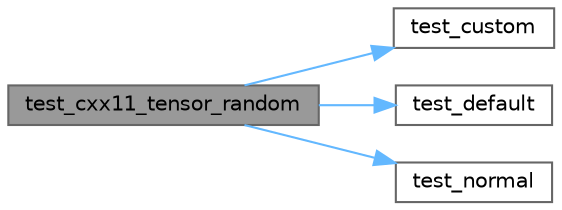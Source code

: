 digraph "test_cxx11_tensor_random"
{
 // LATEX_PDF_SIZE
  bgcolor="transparent";
  edge [fontname=Helvetica,fontsize=10,labelfontname=Helvetica,labelfontsize=10];
  node [fontname=Helvetica,fontsize=10,shape=box,height=0.2,width=0.4];
  rankdir="LR";
  Node1 [id="Node000001",label="test_cxx11_tensor_random",height=0.2,width=0.4,color="gray40", fillcolor="grey60", style="filled", fontcolor="black",tooltip=" "];
  Node1 -> Node2 [id="edge1_Node000001_Node000002",color="steelblue1",style="solid",tooltip=" "];
  Node2 [id="Node000002",label="test_custom",height=0.2,width=0.4,color="grey40", fillcolor="white", style="filled",URL="$cxx11__tensor__random_8cpp.html#afb6d856226fe72879bdf32c248ff7ff9",tooltip=" "];
  Node1 -> Node3 [id="edge2_Node000001_Node000003",color="steelblue1",style="solid",tooltip=" "];
  Node3 [id="Node000003",label="test_default",height=0.2,width=0.4,color="grey40", fillcolor="white", style="filled",URL="$cxx11__tensor__random_8cpp.html#a6c610f750b297eeef0bd17d8a1ea736b",tooltip=" "];
  Node1 -> Node4 [id="edge3_Node000001_Node000004",color="steelblue1",style="solid",tooltip=" "];
  Node4 [id="Node000004",label="test_normal",height=0.2,width=0.4,color="grey40", fillcolor="white", style="filled",URL="$cxx11__tensor__random_8cpp.html#a528f31f65dc5c9eae08ac9d3399f825f",tooltip=" "];
}
